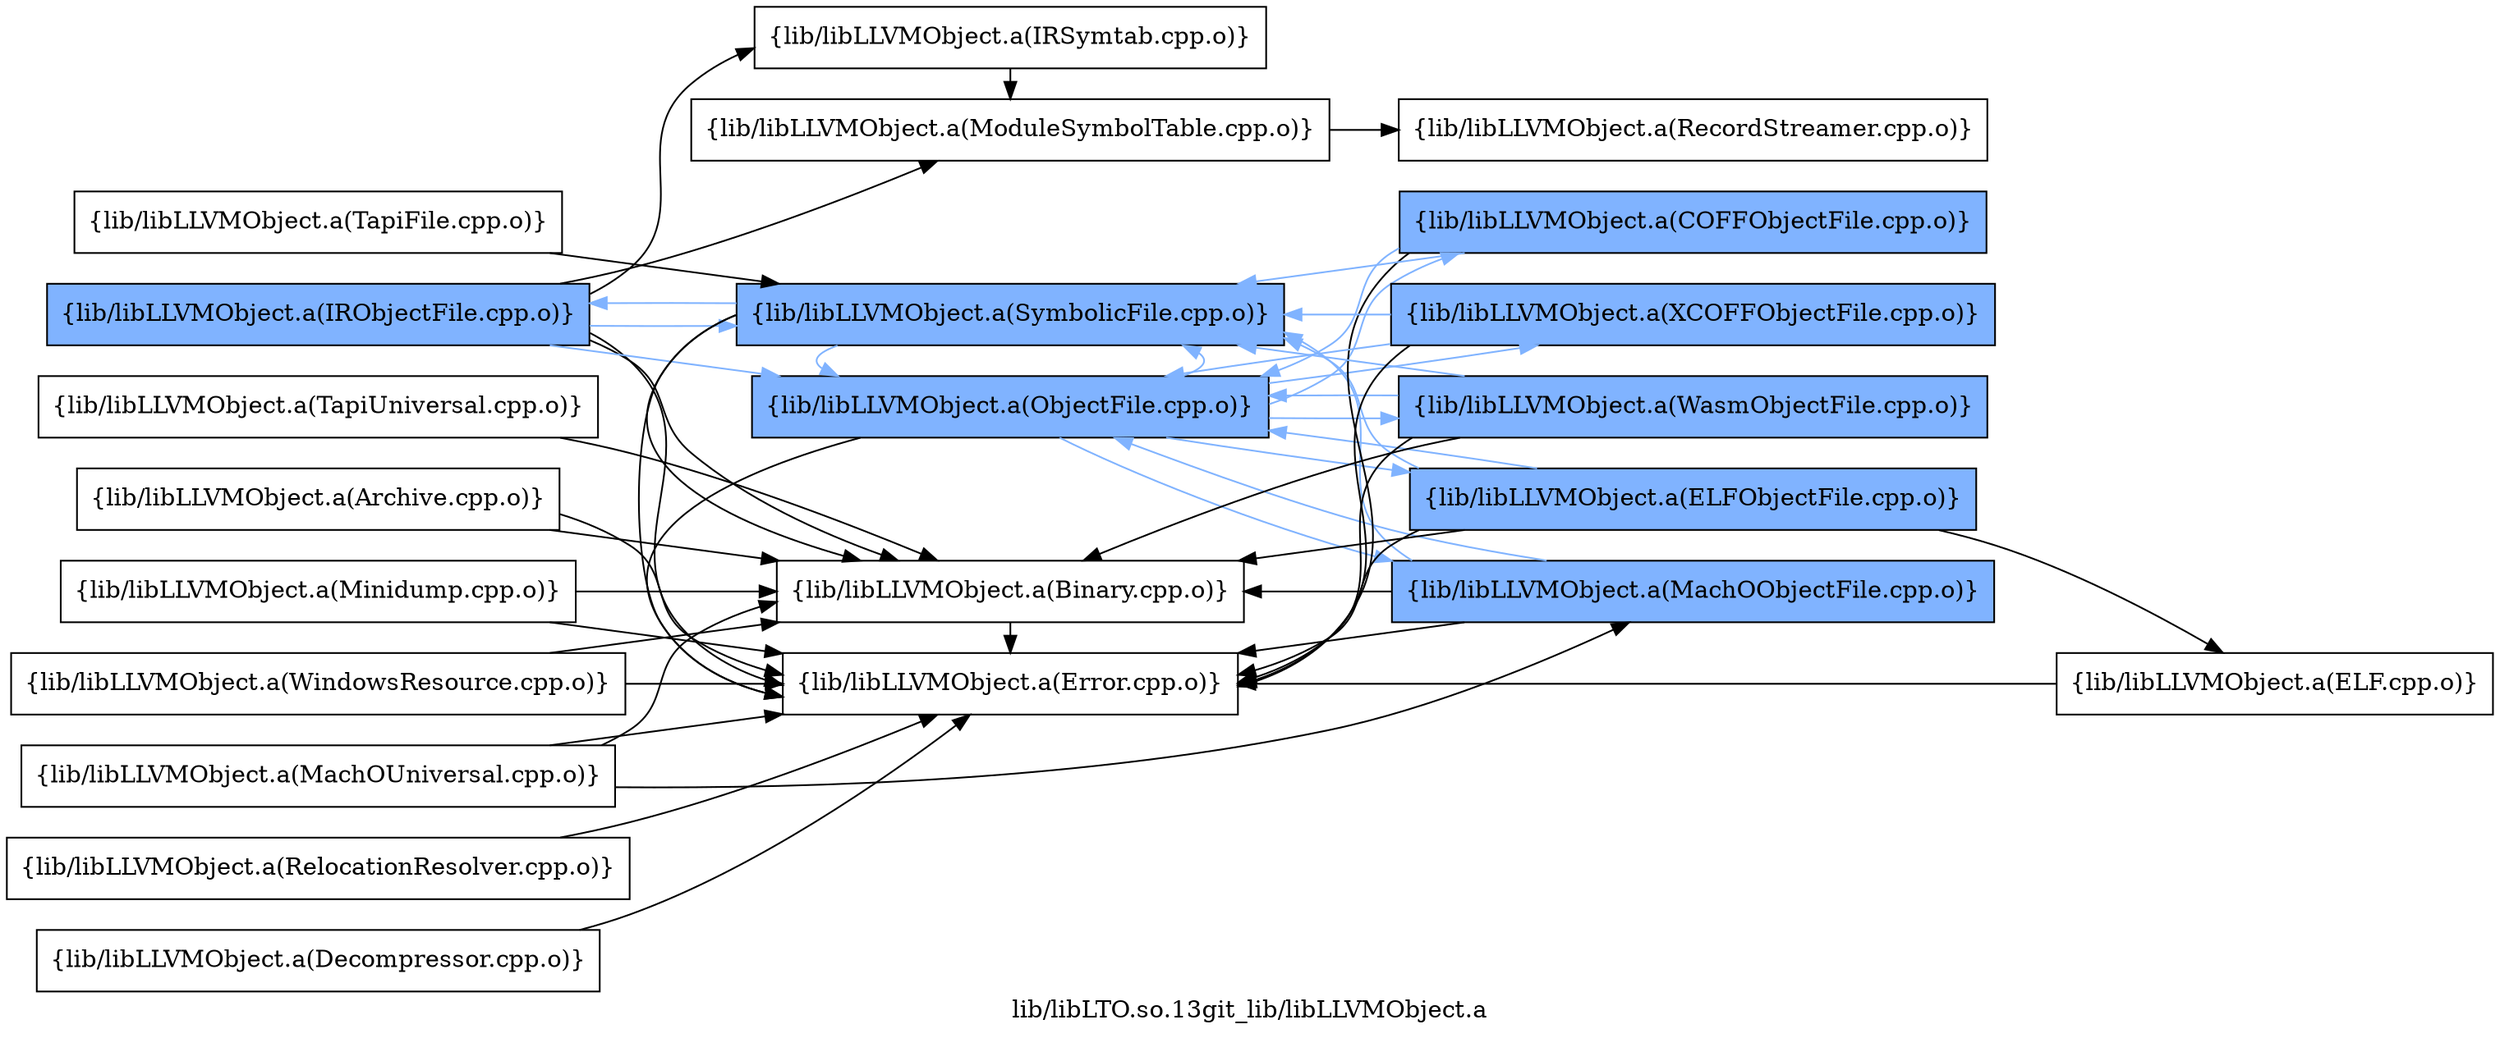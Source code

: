 digraph "lib/libLTO.so.13git_lib/libLLVMObject.a" {
	label="lib/libLTO.so.13git_lib/libLLVMObject.a";
	rankdir=LR;
	{ rank=same; Node0x55cc82011808;  }
	{ rank=same; Node0x55cc82014a58; Node0x55cc82013298; Node0x55cc82011128; Node0x55cc8201ccf8; Node0x55cc8201bbc8; Node0x55cc8202f3f8;  }
	{ rank=same; Node0x55cc82030cf8; Node0x55cc82011da8; Node0x55cc8201b3f8; Node0x55cc8200e1a8; Node0x55cc82033048; Node0x55cc82032af8;  }

	Node0x55cc82011808 [shape=record,shape=box,group=1,style=filled,fillcolor="0.600000 0.5 1",label="{lib/libLLVMObject.a(IRObjectFile.cpp.o)}"];
	Node0x55cc82011808 -> Node0x55cc82014a58;
	Node0x55cc82011808 -> Node0x55cc82013298;
	Node0x55cc82011808 -> Node0x55cc82011128;
	Node0x55cc82011808 -> Node0x55cc8201ccf8;
	Node0x55cc82011808 -> Node0x55cc8201bbc8[color="0.600000 0.5 1"];
	Node0x55cc82011808 -> Node0x55cc8202f3f8[color="0.600000 0.5 1"];
	Node0x55cc8201ccf8 [shape=record,shape=box,group=0,label="{lib/libLLVMObject.a(ModuleSymbolTable.cpp.o)}"];
	Node0x55cc8201ccf8 -> Node0x55cc82030cf8;
	Node0x55cc82013298 [shape=record,shape=box,group=0,label="{lib/libLLVMObject.a(Error.cpp.o)}"];
	Node0x55cc82014a58 [shape=record,shape=box,group=0,label="{lib/libLLVMObject.a(Binary.cpp.o)}"];
	Node0x55cc82014a58 -> Node0x55cc82013298;
	Node0x55cc82011da8 [shape=record,shape=box,group=1,style=filled,fillcolor="0.600000 0.5 1",label="{lib/libLLVMObject.a(MachOObjectFile.cpp.o)}"];
	Node0x55cc82011da8 -> Node0x55cc82014a58;
	Node0x55cc82011da8 -> Node0x55cc82013298;
	Node0x55cc82011da8 -> Node0x55cc8201bbc8[color="0.600000 0.5 1"];
	Node0x55cc82011da8 -> Node0x55cc8202f3f8[color="0.600000 0.5 1"];
	Node0x55cc82011128 [shape=record,shape=box,group=0,label="{lib/libLLVMObject.a(IRSymtab.cpp.o)}"];
	Node0x55cc82011128 -> Node0x55cc8201ccf8;
	Node0x55cc82013068 [shape=record,shape=box,group=0,label="{lib/libLLVMObject.a(Archive.cpp.o)}"];
	Node0x55cc82013068 -> Node0x55cc82014a58;
	Node0x55cc82013068 -> Node0x55cc82013298;
	Node0x55cc82012708 [shape=record,shape=box,group=0,label="{lib/libLLVMObject.a(Decompressor.cpp.o)}"];
	Node0x55cc82012708 -> Node0x55cc82013298;
	Node0x55cc8201bbc8 [shape=record,shape=box,group=1,style=filled,fillcolor="0.600000 0.5 1",label="{lib/libLLVMObject.a(ObjectFile.cpp.o)}"];
	Node0x55cc8201bbc8 -> Node0x55cc82013298;
	Node0x55cc8201bbc8 -> Node0x55cc82011da8[color="0.600000 0.5 1"];
	Node0x55cc8201bbc8 -> Node0x55cc8201b3f8[color="0.600000 0.5 1"];
	Node0x55cc8201bbc8 -> Node0x55cc8200e1a8[color="0.600000 0.5 1"];
	Node0x55cc8201bbc8 -> Node0x55cc8202f3f8[color="0.600000 0.5 1"];
	Node0x55cc8201bbc8 -> Node0x55cc82033048[color="0.600000 0.5 1"];
	Node0x55cc8201bbc8 -> Node0x55cc82032af8[color="0.600000 0.5 1"];
	Node0x55cc8202f3f8 [shape=record,shape=box,group=1,style=filled,fillcolor="0.600000 0.5 1",label="{lib/libLLVMObject.a(SymbolicFile.cpp.o)}"];
	Node0x55cc8202f3f8 -> Node0x55cc82014a58;
	Node0x55cc8202f3f8 -> Node0x55cc82013298;
	Node0x55cc8202f3f8 -> Node0x55cc82011808[color="0.600000 0.5 1"];
	Node0x55cc8202f3f8 -> Node0x55cc8201bbc8[color="0.600000 0.5 1"];
	Node0x55cc8202eae8 [shape=record,shape=box,group=0,label="{lib/libLLVMObject.a(MachOUniversal.cpp.o)}"];
	Node0x55cc8202eae8 -> Node0x55cc82014a58;
	Node0x55cc8202eae8 -> Node0x55cc82013298;
	Node0x55cc8202eae8 -> Node0x55cc82011da8;
	Node0x55cc8202e048 [shape=record,shape=box,group=0,label="{lib/libLLVMObject.a(Minidump.cpp.o)}"];
	Node0x55cc8202e048 -> Node0x55cc82014a58;
	Node0x55cc8202e048 -> Node0x55cc82013298;
	Node0x55cc82030cf8 [shape=record,shape=box,group=0,label="{lib/libLLVMObject.a(RecordStreamer.cpp.o)}"];
	Node0x55cc8201b3f8 [shape=record,shape=box,group=1,style=filled,fillcolor="0.600000 0.5 1",label="{lib/libLLVMObject.a(ELFObjectFile.cpp.o)}"];
	Node0x55cc8201b3f8 -> Node0x55cc82014a58;
	Node0x55cc8201b3f8 -> Node0x55cc82013298;
	Node0x55cc8201b3f8 -> Node0x55cc8201bbc8[color="0.600000 0.5 1"];
	Node0x55cc8201b3f8 -> Node0x55cc8201b6c8;
	Node0x55cc8201b3f8 -> Node0x55cc8202f3f8[color="0.600000 0.5 1"];
	Node0x55cc8200e1a8 [shape=record,shape=box,group=1,style=filled,fillcolor="0.600000 0.5 1",label="{lib/libLLVMObject.a(COFFObjectFile.cpp.o)}"];
	Node0x55cc8200e1a8 -> Node0x55cc82013298;
	Node0x55cc8200e1a8 -> Node0x55cc8201bbc8[color="0.600000 0.5 1"];
	Node0x55cc8200e1a8 -> Node0x55cc8202f3f8[color="0.600000 0.5 1"];
	Node0x55cc82033048 [shape=record,shape=box,group=1,style=filled,fillcolor="0.600000 0.5 1",label="{lib/libLLVMObject.a(WasmObjectFile.cpp.o)}"];
	Node0x55cc82033048 -> Node0x55cc82014a58;
	Node0x55cc82033048 -> Node0x55cc82013298;
	Node0x55cc82033048 -> Node0x55cc8201bbc8[color="0.600000 0.5 1"];
	Node0x55cc82033048 -> Node0x55cc8202f3f8[color="0.600000 0.5 1"];
	Node0x55cc82032af8 [shape=record,shape=box,group=1,style=filled,fillcolor="0.600000 0.5 1",label="{lib/libLLVMObject.a(XCOFFObjectFile.cpp.o)}"];
	Node0x55cc82032af8 -> Node0x55cc82013298;
	Node0x55cc82032af8 -> Node0x55cc8201bbc8[color="0.600000 0.5 1"];
	Node0x55cc82032af8 -> Node0x55cc8202f3f8[color="0.600000 0.5 1"];
	Node0x55cc8201b6c8 [shape=record,shape=box,group=0,label="{lib/libLLVMObject.a(ELF.cpp.o)}"];
	Node0x55cc8201b6c8 -> Node0x55cc82013298;
	Node0x55cc82030028 [shape=record,shape=box,group=0,label="{lib/libLLVMObject.a(RelocationResolver.cpp.o)}"];
	Node0x55cc82030028 -> Node0x55cc82013298;
	Node0x55cc82033818 [shape=record,shape=box,group=0,label="{lib/libLLVMObject.a(TapiUniversal.cpp.o)}"];
	Node0x55cc82033818 -> Node0x55cc82014a58;
	Node0x55cc82033cc8 [shape=record,shape=box,group=0,label="{lib/libLLVMObject.a(TapiFile.cpp.o)}"];
	Node0x55cc82033cc8 -> Node0x55cc8202f3f8;
	Node0x55cc820323c8 [shape=record,shape=box,group=0,label="{lib/libLLVMObject.a(WindowsResource.cpp.o)}"];
	Node0x55cc820323c8 -> Node0x55cc82014a58;
	Node0x55cc820323c8 -> Node0x55cc82013298;
}
